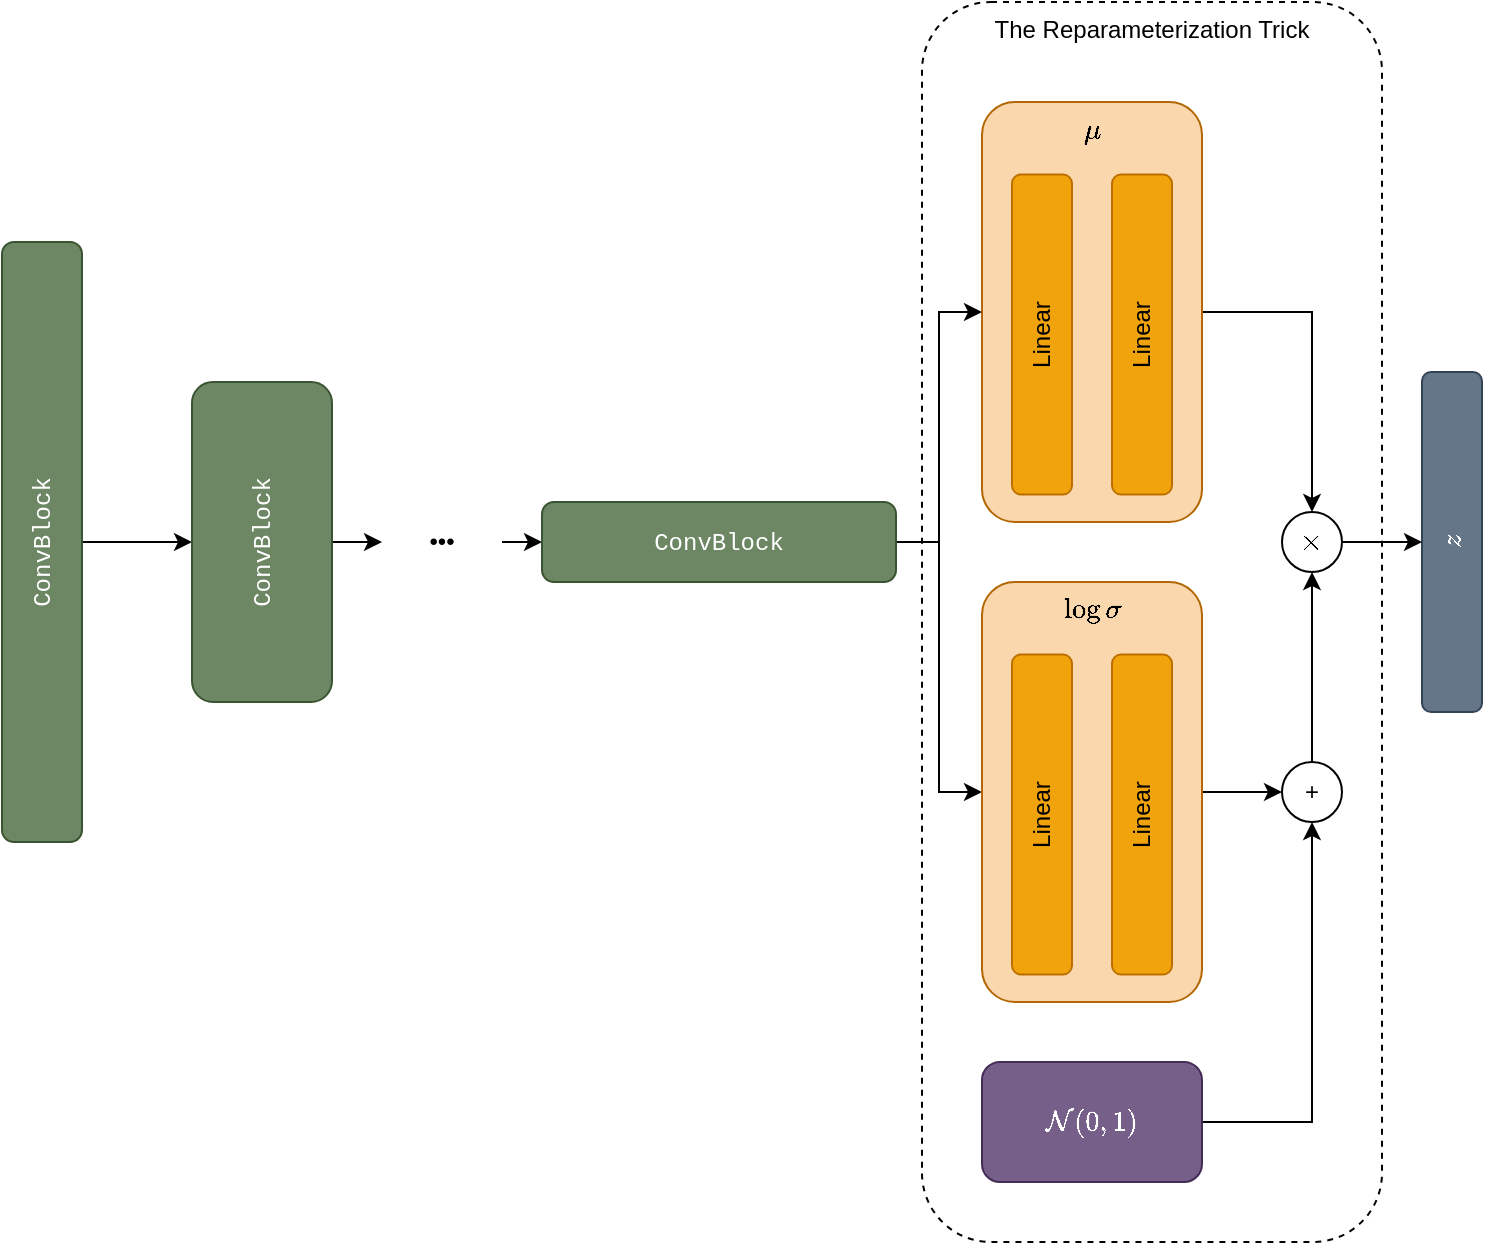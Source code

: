 <mxfile version="21.7.2" type="device">
  <diagram name="Page-1" id="GLX8VUpWrC75SElmZq7b">
    <mxGraphModel dx="1026" dy="719" grid="1" gridSize="10" guides="1" tooltips="1" connect="1" arrows="1" fold="1" page="1" pageScale="1" pageWidth="850" pageHeight="1100" math="1" shadow="0">
      <root>
        <mxCell id="0" />
        <mxCell id="1" parent="0" />
        <mxCell id="ZHMJaefB9dMm8-ZNesY6-31" value="The Reparameterization Trick" style="rounded=1;whiteSpace=wrap;html=1;dashed=1;verticalAlign=top;" vertex="1" parent="1">
          <mxGeometry x="550" y="20" width="230" height="620" as="geometry" />
        </mxCell>
        <mxCell id="ZHMJaefB9dMm8-ZNesY6-19" style="edgeStyle=orthogonalEdgeStyle;rounded=0;orthogonalLoop=1;jettySize=auto;html=1;exitX=1;exitY=0.5;exitDx=0;exitDy=0;entryX=0.5;entryY=0;entryDx=0;entryDy=0;" edge="1" parent="1" source="ZHMJaefB9dMm8-ZNesY6-9" target="ZHMJaefB9dMm8-ZNesY6-18">
          <mxGeometry relative="1" as="geometry" />
        </mxCell>
        <mxCell id="ZHMJaefB9dMm8-ZNesY6-9" value="\(\mu\)" style="rounded=1;whiteSpace=wrap;html=1;imageVerticalAlign=middle;verticalAlign=top;fillColor=#fad7ac;strokeColor=#b46504;" vertex="1" parent="1">
          <mxGeometry x="580" y="70" width="110" height="210" as="geometry" />
        </mxCell>
        <mxCell id="ZHMJaefB9dMm8-ZNesY6-25" style="edgeStyle=orthogonalEdgeStyle;rounded=0;orthogonalLoop=1;jettySize=auto;html=1;exitX=0.5;exitY=1;exitDx=0;exitDy=0;entryX=0.5;entryY=0;entryDx=0;entryDy=0;" edge="1" parent="1" source="ZHMJaefB9dMm8-ZNesY6-1" target="ZHMJaefB9dMm8-ZNesY6-2">
          <mxGeometry relative="1" as="geometry" />
        </mxCell>
        <mxCell id="ZHMJaefB9dMm8-ZNesY6-1" value="&lt;font face=&quot;Courier New&quot;&gt;ConvBlock&lt;/font&gt;" style="rounded=1;whiteSpace=wrap;html=1;fillColor=#6d8764;strokeColor=#3A5431;fontColor=#ffffff;rotation=-90;" vertex="1" parent="1">
          <mxGeometry x="-40" y="270" width="300" height="40" as="geometry" />
        </mxCell>
        <mxCell id="ZHMJaefB9dMm8-ZNesY6-26" style="edgeStyle=orthogonalEdgeStyle;rounded=0;orthogonalLoop=1;jettySize=auto;html=1;exitX=0.5;exitY=1;exitDx=0;exitDy=0;entryX=0;entryY=0.5;entryDx=0;entryDy=0;" edge="1" parent="1" source="ZHMJaefB9dMm8-ZNesY6-2" target="ZHMJaefB9dMm8-ZNesY6-3">
          <mxGeometry relative="1" as="geometry" />
        </mxCell>
        <mxCell id="ZHMJaefB9dMm8-ZNesY6-2" value="&lt;font face=&quot;Courier New&quot;&gt;ConvBlock&lt;/font&gt;" style="rounded=1;whiteSpace=wrap;html=1;fillColor=#6d8764;strokeColor=#3A5431;fontColor=#ffffff;rotation=-90;" vertex="1" parent="1">
          <mxGeometry x="140" y="255" width="160" height="70" as="geometry" />
        </mxCell>
        <mxCell id="ZHMJaefB9dMm8-ZNesY6-30" style="edgeStyle=orthogonalEdgeStyle;rounded=0;orthogonalLoop=1;jettySize=auto;html=1;exitX=1;exitY=0.5;exitDx=0;exitDy=0;entryX=0;entryY=0.5;entryDx=0;entryDy=0;" edge="1" parent="1" source="ZHMJaefB9dMm8-ZNesY6-3" target="ZHMJaefB9dMm8-ZNesY6-4">
          <mxGeometry relative="1" as="geometry" />
        </mxCell>
        <mxCell id="ZHMJaefB9dMm8-ZNesY6-3" value="•••" style="text;html=1;strokeColor=none;fillColor=none;align=center;verticalAlign=middle;whiteSpace=wrap;rounded=0;" vertex="1" parent="1">
          <mxGeometry x="280" y="275" width="60" height="30" as="geometry" />
        </mxCell>
        <mxCell id="ZHMJaefB9dMm8-ZNesY6-28" style="edgeStyle=orthogonalEdgeStyle;rounded=0;orthogonalLoop=1;jettySize=auto;html=1;exitX=1;exitY=0.5;exitDx=0;exitDy=0;entryX=0;entryY=0.5;entryDx=0;entryDy=0;" edge="1" parent="1" source="ZHMJaefB9dMm8-ZNesY6-4" target="ZHMJaefB9dMm8-ZNesY6-9">
          <mxGeometry relative="1" as="geometry" />
        </mxCell>
        <mxCell id="ZHMJaefB9dMm8-ZNesY6-29" style="edgeStyle=orthogonalEdgeStyle;rounded=0;orthogonalLoop=1;jettySize=auto;html=1;exitX=1;exitY=0.5;exitDx=0;exitDy=0;entryX=0;entryY=0.5;entryDx=0;entryDy=0;" edge="1" parent="1" source="ZHMJaefB9dMm8-ZNesY6-4" target="ZHMJaefB9dMm8-ZNesY6-10">
          <mxGeometry relative="1" as="geometry" />
        </mxCell>
        <mxCell id="ZHMJaefB9dMm8-ZNesY6-4" value="&lt;font face=&quot;Courier New&quot;&gt;ConvBlock&lt;/font&gt;" style="rounded=1;whiteSpace=wrap;html=1;fillColor=#6d8764;strokeColor=#3A5431;fontColor=#ffffff;rotation=0;" vertex="1" parent="1">
          <mxGeometry x="360" y="270" width="177" height="40" as="geometry" />
        </mxCell>
        <mxCell id="ZHMJaefB9dMm8-ZNesY6-5" value="Linear" style="rounded=1;whiteSpace=wrap;html=1;fillColor=#f0a30a;fontColor=#000000;strokeColor=#BD7000;rotation=-90;" vertex="1" parent="1">
          <mxGeometry x="530" y="171.25" width="160" height="30" as="geometry" />
        </mxCell>
        <mxCell id="ZHMJaefB9dMm8-ZNesY6-6" value="Linear" style="rounded=1;whiteSpace=wrap;html=1;fillColor=#f0a30a;fontColor=#000000;strokeColor=#BD7000;rotation=-90;" vertex="1" parent="1">
          <mxGeometry x="580" y="171.25" width="160" height="30" as="geometry" />
        </mxCell>
        <mxCell id="ZHMJaefB9dMm8-ZNesY6-17" style="edgeStyle=orthogonalEdgeStyle;rounded=0;orthogonalLoop=1;jettySize=auto;html=1;entryX=0;entryY=0.5;entryDx=0;entryDy=0;" edge="1" parent="1" source="ZHMJaefB9dMm8-ZNesY6-10" target="ZHMJaefB9dMm8-ZNesY6-15">
          <mxGeometry relative="1" as="geometry" />
        </mxCell>
        <mxCell id="ZHMJaefB9dMm8-ZNesY6-10" value="\(\log \sigma\)" style="rounded=1;whiteSpace=wrap;html=1;imageVerticalAlign=middle;verticalAlign=top;fillColor=#fad7ac;strokeColor=#b46504;" vertex="1" parent="1">
          <mxGeometry x="580" y="310" width="110" height="210" as="geometry" />
        </mxCell>
        <mxCell id="ZHMJaefB9dMm8-ZNesY6-11" value="Linear" style="rounded=1;whiteSpace=wrap;html=1;fillColor=#f0a30a;fontColor=#000000;strokeColor=#BD7000;rotation=-90;" vertex="1" parent="1">
          <mxGeometry x="530" y="411.25" width="160" height="30" as="geometry" />
        </mxCell>
        <mxCell id="ZHMJaefB9dMm8-ZNesY6-12" value="Linear" style="rounded=1;whiteSpace=wrap;html=1;fillColor=#f0a30a;fontColor=#000000;strokeColor=#BD7000;rotation=-90;" vertex="1" parent="1">
          <mxGeometry x="580" y="411.25" width="160" height="30" as="geometry" />
        </mxCell>
        <mxCell id="ZHMJaefB9dMm8-ZNesY6-16" style="edgeStyle=orthogonalEdgeStyle;rounded=0;orthogonalLoop=1;jettySize=auto;html=1;entryX=0.5;entryY=1;entryDx=0;entryDy=0;" edge="1" parent="1" source="ZHMJaefB9dMm8-ZNesY6-13" target="ZHMJaefB9dMm8-ZNesY6-15">
          <mxGeometry relative="1" as="geometry" />
        </mxCell>
        <mxCell id="ZHMJaefB9dMm8-ZNesY6-13" value="\(\mathcal{N}(0, 1)\)" style="rounded=1;whiteSpace=wrap;html=1;fillColor=#76608a;fontColor=#ffffff;strokeColor=#432D57;" vertex="1" parent="1">
          <mxGeometry x="580" y="550" width="110" height="60" as="geometry" />
        </mxCell>
        <mxCell id="ZHMJaefB9dMm8-ZNesY6-14" value="\(z\)" style="rounded=1;whiteSpace=wrap;html=1;rotation=-90;fillColor=#647687;fontColor=#ffffff;strokeColor=#314354;" vertex="1" parent="1">
          <mxGeometry x="730" y="275" width="170" height="30" as="geometry" />
        </mxCell>
        <mxCell id="ZHMJaefB9dMm8-ZNesY6-20" style="edgeStyle=orthogonalEdgeStyle;rounded=0;orthogonalLoop=1;jettySize=auto;html=1;exitX=0.5;exitY=0;exitDx=0;exitDy=0;entryX=0.5;entryY=1;entryDx=0;entryDy=0;" edge="1" parent="1" source="ZHMJaefB9dMm8-ZNesY6-15" target="ZHMJaefB9dMm8-ZNesY6-18">
          <mxGeometry relative="1" as="geometry" />
        </mxCell>
        <mxCell id="ZHMJaefB9dMm8-ZNesY6-15" value="+" style="ellipse;whiteSpace=wrap;html=1;aspect=fixed;" vertex="1" parent="1">
          <mxGeometry x="730" y="400" width="30" height="30" as="geometry" />
        </mxCell>
        <mxCell id="ZHMJaefB9dMm8-ZNesY6-21" style="edgeStyle=orthogonalEdgeStyle;rounded=0;orthogonalLoop=1;jettySize=auto;html=1;exitX=1;exitY=0.5;exitDx=0;exitDy=0;entryX=0.5;entryY=0;entryDx=0;entryDy=0;" edge="1" parent="1" source="ZHMJaefB9dMm8-ZNesY6-18" target="ZHMJaefB9dMm8-ZNesY6-14">
          <mxGeometry relative="1" as="geometry" />
        </mxCell>
        <mxCell id="ZHMJaefB9dMm8-ZNesY6-18" value="\(\times\)" style="ellipse;whiteSpace=wrap;html=1;aspect=fixed;" vertex="1" parent="1">
          <mxGeometry x="730" y="275" width="30" height="30" as="geometry" />
        </mxCell>
      </root>
    </mxGraphModel>
  </diagram>
</mxfile>
